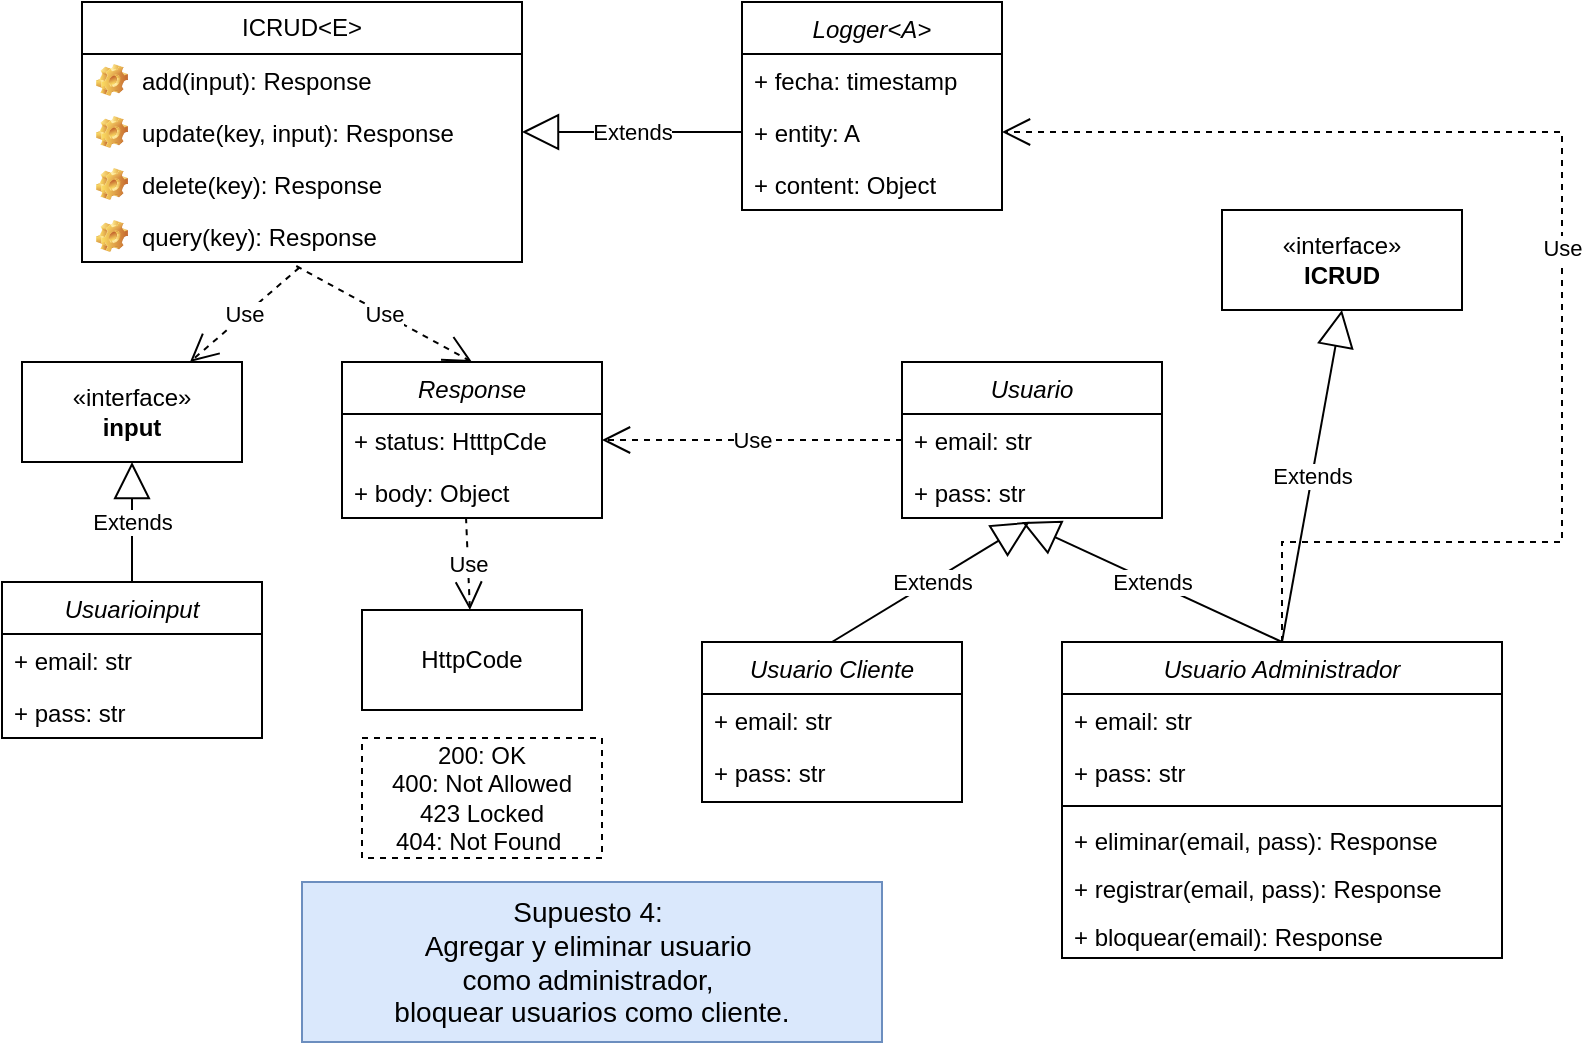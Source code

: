 <mxfile version="28.2.7">
  <diagram id="C5RBs43oDa-KdzZeNtuy" name="Page-1">
    <mxGraphModel dx="488" dy="550" grid="1" gridSize="10" guides="1" tooltips="1" connect="1" arrows="1" fold="1" page="1" pageScale="1" pageWidth="827" pageHeight="1169" math="0" shadow="0">
      <root>
        <mxCell id="WIyWlLk6GJQsqaUBKTNV-0" />
        <mxCell id="WIyWlLk6GJQsqaUBKTNV-1" parent="WIyWlLk6GJQsqaUBKTNV-0" />
        <mxCell id="S_FS7I3CNLD-lgZ6W5pM-0" value="Usuario Administrador" style="swimlane;fontStyle=2;align=center;verticalAlign=top;childLayout=stackLayout;horizontal=1;startSize=26;horizontalStack=0;resizeParent=1;resizeLast=0;collapsible=1;marginBottom=0;rounded=0;shadow=0;strokeWidth=1;" vertex="1" parent="WIyWlLk6GJQsqaUBKTNV-1">
          <mxGeometry x="820" y="450" width="220" height="158" as="geometry">
            <mxRectangle x="230" y="140" width="160" height="26" as="alternateBounds" />
          </mxGeometry>
        </mxCell>
        <mxCell id="S_FS7I3CNLD-lgZ6W5pM-1" value="+ email: str" style="text;strokeColor=none;fillColor=none;align=left;verticalAlign=top;spacingLeft=4;spacingRight=4;overflow=hidden;rotatable=0;points=[[0,0.5],[1,0.5]];portConstraint=eastwest;whiteSpace=wrap;html=1;" vertex="1" parent="S_FS7I3CNLD-lgZ6W5pM-0">
          <mxGeometry y="26" width="220" height="26" as="geometry" />
        </mxCell>
        <mxCell id="S_FS7I3CNLD-lgZ6W5pM-2" value="+ pass: str" style="text;strokeColor=none;fillColor=none;align=left;verticalAlign=top;spacingLeft=4;spacingRight=4;overflow=hidden;rotatable=0;points=[[0,0.5],[1,0.5]];portConstraint=eastwest;whiteSpace=wrap;html=1;" vertex="1" parent="S_FS7I3CNLD-lgZ6W5pM-0">
          <mxGeometry y="52" width="220" height="26" as="geometry" />
        </mxCell>
        <mxCell id="S_FS7I3CNLD-lgZ6W5pM-3" value="" style="line;html=1;strokeWidth=1;align=left;verticalAlign=middle;spacingTop=-1;spacingLeft=3;spacingRight=3;rotatable=0;labelPosition=right;points=[];portConstraint=eastwest;" vertex="1" parent="S_FS7I3CNLD-lgZ6W5pM-0">
          <mxGeometry y="78" width="220" height="8" as="geometry" />
        </mxCell>
        <mxCell id="S_FS7I3CNLD-lgZ6W5pM-4" value="+ eliminar(email, pass): Response" style="text;strokeColor=none;fillColor=none;align=left;verticalAlign=top;spacingLeft=4;spacingRight=4;overflow=hidden;rotatable=0;points=[[0,0.5],[1,0.5]];portConstraint=eastwest;whiteSpace=wrap;html=1;" vertex="1" parent="S_FS7I3CNLD-lgZ6W5pM-0">
          <mxGeometry y="86" width="220" height="24" as="geometry" />
        </mxCell>
        <mxCell id="S_FS7I3CNLD-lgZ6W5pM-34" value="+ registrar(email, pass): Response" style="text;strokeColor=none;fillColor=none;align=left;verticalAlign=top;spacingLeft=4;spacingRight=4;overflow=hidden;rotatable=0;points=[[0,0.5],[1,0.5]];portConstraint=eastwest;whiteSpace=wrap;html=1;" vertex="1" parent="S_FS7I3CNLD-lgZ6W5pM-0">
          <mxGeometry y="110" width="220" height="24" as="geometry" />
        </mxCell>
        <mxCell id="S_FS7I3CNLD-lgZ6W5pM-40" value="+ bloquear(email): Response" style="text;strokeColor=none;fillColor=none;align=left;verticalAlign=top;spacingLeft=4;spacingRight=4;overflow=hidden;rotatable=0;points=[[0,0.5],[1,0.5]];portConstraint=eastwest;whiteSpace=wrap;html=1;" vertex="1" parent="S_FS7I3CNLD-lgZ6W5pM-0">
          <mxGeometry y="134" width="220" height="24" as="geometry" />
        </mxCell>
        <mxCell id="S_FS7I3CNLD-lgZ6W5pM-7" value="ICRUD&amp;lt;E&amp;gt;" style="swimlane;fontStyle=0;childLayout=stackLayout;horizontal=1;startSize=26;fillColor=none;horizontalStack=0;resizeParent=1;resizeParentMax=0;resizeLast=0;collapsible=1;marginBottom=0;whiteSpace=wrap;html=1;" vertex="1" parent="WIyWlLk6GJQsqaUBKTNV-1">
          <mxGeometry x="330" y="130" width="220" height="130" as="geometry" />
        </mxCell>
        <mxCell id="S_FS7I3CNLD-lgZ6W5pM-8" value="add(input): Response" style="label;fontStyle=0;strokeColor=none;fillColor=none;align=left;verticalAlign=top;overflow=hidden;spacingLeft=28;spacingRight=4;rotatable=0;points=[[0,0.5],[1,0.5]];portConstraint=eastwest;imageWidth=16;imageHeight=16;whiteSpace=wrap;html=1;image=img/clipart/Gear_128x128.png" vertex="1" parent="S_FS7I3CNLD-lgZ6W5pM-7">
          <mxGeometry y="26" width="220" height="26" as="geometry" />
        </mxCell>
        <mxCell id="S_FS7I3CNLD-lgZ6W5pM-9" value="update(key, input): Response" style="label;fontStyle=0;strokeColor=none;fillColor=none;align=left;verticalAlign=top;overflow=hidden;spacingLeft=28;spacingRight=4;rotatable=0;points=[[0,0.5],[1,0.5]];portConstraint=eastwest;imageWidth=16;imageHeight=16;whiteSpace=wrap;html=1;image=img/clipart/Gear_128x128.png" vertex="1" parent="S_FS7I3CNLD-lgZ6W5pM-7">
          <mxGeometry y="52" width="220" height="26" as="geometry" />
        </mxCell>
        <mxCell id="S_FS7I3CNLD-lgZ6W5pM-10" value="delete(key): Response" style="label;fontStyle=0;strokeColor=none;fillColor=none;align=left;verticalAlign=top;overflow=hidden;spacingLeft=28;spacingRight=4;rotatable=0;points=[[0,0.5],[1,0.5]];portConstraint=eastwest;imageWidth=16;imageHeight=16;whiteSpace=wrap;html=1;image=img/clipart/Gear_128x128.png" vertex="1" parent="S_FS7I3CNLD-lgZ6W5pM-7">
          <mxGeometry y="78" width="220" height="26" as="geometry" />
        </mxCell>
        <mxCell id="S_FS7I3CNLD-lgZ6W5pM-11" value="query(key): Response" style="label;fontStyle=0;strokeColor=none;fillColor=none;align=left;verticalAlign=top;overflow=hidden;spacingLeft=28;spacingRight=4;rotatable=0;points=[[0,0.5],[1,0.5]];portConstraint=eastwest;imageWidth=16;imageHeight=16;whiteSpace=wrap;html=1;image=img/clipart/Gear_128x128.png" vertex="1" parent="S_FS7I3CNLD-lgZ6W5pM-7">
          <mxGeometry y="104" width="220" height="26" as="geometry" />
        </mxCell>
        <mxCell id="S_FS7I3CNLD-lgZ6W5pM-12" value="«interface»&lt;br&gt;&lt;b&gt;input&lt;/b&gt;" style="html=1;whiteSpace=wrap;" vertex="1" parent="WIyWlLk6GJQsqaUBKTNV-1">
          <mxGeometry x="300" y="310" width="110" height="50" as="geometry" />
        </mxCell>
        <mxCell id="S_FS7I3CNLD-lgZ6W5pM-13" value="Use" style="endArrow=open;endSize=12;dashed=1;html=1;rounded=0;exitX=0.494;exitY=1.108;exitDx=0;exitDy=0;exitPerimeter=0;" edge="1" parent="WIyWlLk6GJQsqaUBKTNV-1" source="S_FS7I3CNLD-lgZ6W5pM-11" target="S_FS7I3CNLD-lgZ6W5pM-12">
          <mxGeometry width="160" relative="1" as="geometry">
            <mxPoint x="480" y="360" as="sourcePoint" />
            <mxPoint x="400" y="350" as="targetPoint" />
          </mxGeometry>
        </mxCell>
        <mxCell id="S_FS7I3CNLD-lgZ6W5pM-14" value="Usuarioinput" style="swimlane;fontStyle=2;align=center;verticalAlign=top;childLayout=stackLayout;horizontal=1;startSize=26;horizontalStack=0;resizeParent=1;resizeLast=0;collapsible=1;marginBottom=0;rounded=0;shadow=0;strokeWidth=1;" vertex="1" parent="WIyWlLk6GJQsqaUBKTNV-1">
          <mxGeometry x="290" y="420" width="130" height="78" as="geometry">
            <mxRectangle x="230" y="140" width="160" height="26" as="alternateBounds" />
          </mxGeometry>
        </mxCell>
        <mxCell id="S_FS7I3CNLD-lgZ6W5pM-15" value="+ email: str" style="text;strokeColor=none;fillColor=none;align=left;verticalAlign=top;spacingLeft=4;spacingRight=4;overflow=hidden;rotatable=0;points=[[0,0.5],[1,0.5]];portConstraint=eastwest;whiteSpace=wrap;html=1;" vertex="1" parent="S_FS7I3CNLD-lgZ6W5pM-14">
          <mxGeometry y="26" width="130" height="26" as="geometry" />
        </mxCell>
        <mxCell id="S_FS7I3CNLD-lgZ6W5pM-16" value="+ pass: str" style="text;strokeColor=none;fillColor=none;align=left;verticalAlign=top;spacingLeft=4;spacingRight=4;overflow=hidden;rotatable=0;points=[[0,0.5],[1,0.5]];portConstraint=eastwest;whiteSpace=wrap;html=1;" vertex="1" parent="S_FS7I3CNLD-lgZ6W5pM-14">
          <mxGeometry y="52" width="130" height="26" as="geometry" />
        </mxCell>
        <mxCell id="S_FS7I3CNLD-lgZ6W5pM-17" value="Extends" style="endArrow=block;endSize=16;endFill=0;html=1;rounded=0;exitX=0.5;exitY=0;exitDx=0;exitDy=0;entryX=0.5;entryY=1;entryDx=0;entryDy=0;" edge="1" parent="WIyWlLk6GJQsqaUBKTNV-1" source="S_FS7I3CNLD-lgZ6W5pM-14" target="S_FS7I3CNLD-lgZ6W5pM-12">
          <mxGeometry width="160" relative="1" as="geometry">
            <mxPoint x="530" y="360" as="sourcePoint" />
            <mxPoint x="690" y="360" as="targetPoint" />
          </mxGeometry>
        </mxCell>
        <mxCell id="S_FS7I3CNLD-lgZ6W5pM-18" value="Response" style="swimlane;fontStyle=2;align=center;verticalAlign=top;childLayout=stackLayout;horizontal=1;startSize=26;horizontalStack=0;resizeParent=1;resizeLast=0;collapsible=1;marginBottom=0;rounded=0;shadow=0;strokeWidth=1;" vertex="1" parent="WIyWlLk6GJQsqaUBKTNV-1">
          <mxGeometry x="460" y="310" width="130" height="78" as="geometry">
            <mxRectangle x="230" y="140" width="160" height="26" as="alternateBounds" />
          </mxGeometry>
        </mxCell>
        <mxCell id="S_FS7I3CNLD-lgZ6W5pM-19" value="+ status: HtttpCde" style="text;strokeColor=none;fillColor=none;align=left;verticalAlign=top;spacingLeft=4;spacingRight=4;overflow=hidden;rotatable=0;points=[[0,0.5],[1,0.5]];portConstraint=eastwest;whiteSpace=wrap;html=1;" vertex="1" parent="S_FS7I3CNLD-lgZ6W5pM-18">
          <mxGeometry y="26" width="130" height="26" as="geometry" />
        </mxCell>
        <mxCell id="S_FS7I3CNLD-lgZ6W5pM-20" value="+ body: Object" style="text;strokeColor=none;fillColor=none;align=left;verticalAlign=top;spacingLeft=4;spacingRight=4;overflow=hidden;rotatable=0;points=[[0,0.5],[1,0.5]];portConstraint=eastwest;whiteSpace=wrap;html=1;" vertex="1" parent="S_FS7I3CNLD-lgZ6W5pM-18">
          <mxGeometry y="52" width="130" height="26" as="geometry" />
        </mxCell>
        <mxCell id="S_FS7I3CNLD-lgZ6W5pM-21" value="Use" style="endArrow=open;endSize=12;dashed=1;html=1;rounded=0;entryX=0.5;entryY=0;entryDx=0;entryDy=0;exitX=0.487;exitY=1.077;exitDx=0;exitDy=0;exitPerimeter=0;" edge="1" parent="WIyWlLk6GJQsqaUBKTNV-1" source="S_FS7I3CNLD-lgZ6W5pM-11" target="S_FS7I3CNLD-lgZ6W5pM-18">
          <mxGeometry width="160" relative="1" as="geometry">
            <mxPoint x="440" y="270" as="sourcePoint" />
            <mxPoint x="420" y="317" as="targetPoint" />
          </mxGeometry>
        </mxCell>
        <mxCell id="S_FS7I3CNLD-lgZ6W5pM-22" value="HttpCode" style="html=1;whiteSpace=wrap;" vertex="1" parent="WIyWlLk6GJQsqaUBKTNV-1">
          <mxGeometry x="470" y="434" width="110" height="50" as="geometry" />
        </mxCell>
        <mxCell id="S_FS7I3CNLD-lgZ6W5pM-23" value="Use" style="endArrow=open;endSize=12;dashed=1;html=1;rounded=0;exitX=0.477;exitY=0.985;exitDx=0;exitDy=0;exitPerimeter=0;" edge="1" parent="WIyWlLk6GJQsqaUBKTNV-1" source="S_FS7I3CNLD-lgZ6W5pM-20" target="S_FS7I3CNLD-lgZ6W5pM-22">
          <mxGeometry width="160" relative="1" as="geometry">
            <mxPoint x="755" y="390" as="sourcePoint" />
            <mxPoint x="700" y="437" as="targetPoint" />
          </mxGeometry>
        </mxCell>
        <mxCell id="S_FS7I3CNLD-lgZ6W5pM-24" value="«interface»&lt;br&gt;&lt;b&gt;ICRUD&lt;/b&gt;" style="html=1;whiteSpace=wrap;" vertex="1" parent="WIyWlLk6GJQsqaUBKTNV-1">
          <mxGeometry x="900" y="234" width="120" height="50" as="geometry" />
        </mxCell>
        <mxCell id="S_FS7I3CNLD-lgZ6W5pM-27" value="Logger&lt;A&gt;" style="swimlane;fontStyle=2;align=center;verticalAlign=top;childLayout=stackLayout;horizontal=1;startSize=26;horizontalStack=0;resizeParent=1;resizeLast=0;collapsible=1;marginBottom=0;rounded=0;shadow=0;strokeWidth=1;" vertex="1" parent="WIyWlLk6GJQsqaUBKTNV-1">
          <mxGeometry x="660" y="130" width="130" height="104" as="geometry">
            <mxRectangle x="230" y="140" width="160" height="26" as="alternateBounds" />
          </mxGeometry>
        </mxCell>
        <mxCell id="S_FS7I3CNLD-lgZ6W5pM-28" value="+ fecha: timestamp" style="text;strokeColor=none;fillColor=none;align=left;verticalAlign=top;spacingLeft=4;spacingRight=4;overflow=hidden;rotatable=0;points=[[0,0.5],[1,0.5]];portConstraint=eastwest;whiteSpace=wrap;html=1;" vertex="1" parent="S_FS7I3CNLD-lgZ6W5pM-27">
          <mxGeometry y="26" width="130" height="26" as="geometry" />
        </mxCell>
        <mxCell id="S_FS7I3CNLD-lgZ6W5pM-29" value="+ entity: A" style="text;strokeColor=none;fillColor=none;align=left;verticalAlign=top;spacingLeft=4;spacingRight=4;overflow=hidden;rotatable=0;points=[[0,0.5],[1,0.5]];portConstraint=eastwest;whiteSpace=wrap;html=1;" vertex="1" parent="S_FS7I3CNLD-lgZ6W5pM-27">
          <mxGeometry y="52" width="130" height="26" as="geometry" />
        </mxCell>
        <mxCell id="S_FS7I3CNLD-lgZ6W5pM-30" value="+ content: Object" style="text;strokeColor=none;fillColor=none;align=left;verticalAlign=top;spacingLeft=4;spacingRight=4;overflow=hidden;rotatable=0;points=[[0,0.5],[1,0.5]];portConstraint=eastwest;whiteSpace=wrap;html=1;" vertex="1" parent="S_FS7I3CNLD-lgZ6W5pM-27">
          <mxGeometry y="78" width="130" height="26" as="geometry" />
        </mxCell>
        <mxCell id="S_FS7I3CNLD-lgZ6W5pM-31" value="Extends" style="endArrow=block;endSize=16;endFill=0;html=1;rounded=0;exitX=0;exitY=0.5;exitDx=0;exitDy=0;entryX=1;entryY=0.5;entryDx=0;entryDy=0;" edge="1" parent="WIyWlLk6GJQsqaUBKTNV-1" source="S_FS7I3CNLD-lgZ6W5pM-29" target="S_FS7I3CNLD-lgZ6W5pM-9">
          <mxGeometry width="160" relative="1" as="geometry">
            <mxPoint x="610" y="374" as="sourcePoint" />
            <mxPoint x="685" y="260" as="targetPoint" />
          </mxGeometry>
        </mxCell>
        <mxCell id="S_FS7I3CNLD-lgZ6W5pM-32" value="&lt;font style=&quot;font-size: 14px;&quot;&gt;Supuesto 4:&amp;nbsp;&lt;/font&gt;&lt;div&gt;&lt;font style=&quot;font-size: 14px;&quot;&gt;Agregar y eliminar usuario&amp;nbsp;&lt;/font&gt;&lt;/div&gt;&lt;div&gt;&lt;font style=&quot;font-size: 14px;&quot;&gt;como&lt;/font&gt; &lt;font style=&quot;font-size: 14px;&quot;&gt;administrador,&amp;nbsp;&lt;/font&gt;&lt;div&gt;&lt;font style=&quot;font-size: 14px;&quot;&gt;bloquear usuarios como cliente.&lt;/font&gt;&lt;/div&gt;&lt;/div&gt;" style="html=1;whiteSpace=wrap;fillColor=#dae8fc;strokeColor=#6c8ebf;" vertex="1" parent="WIyWlLk6GJQsqaUBKTNV-1">
          <mxGeometry x="440" y="570" width="290" height="80" as="geometry" />
        </mxCell>
        <mxCell id="S_FS7I3CNLD-lgZ6W5pM-33" value="200: OK&lt;div&gt;400: Not Allowed&lt;/div&gt;&lt;div&gt;423 Locked&lt;br&gt;&lt;div&gt;404: Not Found&amp;nbsp;&lt;/div&gt;&lt;/div&gt;" style="html=1;whiteSpace=wrap;dashed=1;" vertex="1" parent="WIyWlLk6GJQsqaUBKTNV-1">
          <mxGeometry x="470" y="498" width="120" height="60" as="geometry" />
        </mxCell>
        <mxCell id="S_FS7I3CNLD-lgZ6W5pM-35" value="Usuario Cliente" style="swimlane;fontStyle=2;align=center;verticalAlign=top;childLayout=stackLayout;horizontal=1;startSize=26;horizontalStack=0;resizeParent=1;resizeLast=0;collapsible=1;marginBottom=0;rounded=0;shadow=0;strokeWidth=1;" vertex="1" parent="WIyWlLk6GJQsqaUBKTNV-1">
          <mxGeometry x="640" y="450" width="130" height="80" as="geometry">
            <mxRectangle x="230" y="140" width="160" height="26" as="alternateBounds" />
          </mxGeometry>
        </mxCell>
        <mxCell id="S_FS7I3CNLD-lgZ6W5pM-36" value="+ email: str" style="text;strokeColor=none;fillColor=none;align=left;verticalAlign=top;spacingLeft=4;spacingRight=4;overflow=hidden;rotatable=0;points=[[0,0.5],[1,0.5]];portConstraint=eastwest;whiteSpace=wrap;html=1;" vertex="1" parent="S_FS7I3CNLD-lgZ6W5pM-35">
          <mxGeometry y="26" width="130" height="26" as="geometry" />
        </mxCell>
        <mxCell id="S_FS7I3CNLD-lgZ6W5pM-37" value="+ pass: str" style="text;strokeColor=none;fillColor=none;align=left;verticalAlign=top;spacingLeft=4;spacingRight=4;overflow=hidden;rotatable=0;points=[[0,0.5],[1,0.5]];portConstraint=eastwest;whiteSpace=wrap;html=1;" vertex="1" parent="S_FS7I3CNLD-lgZ6W5pM-35">
          <mxGeometry y="52" width="130" height="26" as="geometry" />
        </mxCell>
        <mxCell id="S_FS7I3CNLD-lgZ6W5pM-43" value="Usuario" style="swimlane;fontStyle=2;align=center;verticalAlign=top;childLayout=stackLayout;horizontal=1;startSize=26;horizontalStack=0;resizeParent=1;resizeLast=0;collapsible=1;marginBottom=0;rounded=0;shadow=0;strokeWidth=1;" vertex="1" parent="WIyWlLk6GJQsqaUBKTNV-1">
          <mxGeometry x="740" y="310" width="130" height="78" as="geometry">
            <mxRectangle x="230" y="140" width="160" height="26" as="alternateBounds" />
          </mxGeometry>
        </mxCell>
        <mxCell id="S_FS7I3CNLD-lgZ6W5pM-44" value="+ email: str" style="text;strokeColor=none;fillColor=none;align=left;verticalAlign=top;spacingLeft=4;spacingRight=4;overflow=hidden;rotatable=0;points=[[0,0.5],[1,0.5]];portConstraint=eastwest;whiteSpace=wrap;html=1;" vertex="1" parent="S_FS7I3CNLD-lgZ6W5pM-43">
          <mxGeometry y="26" width="130" height="26" as="geometry" />
        </mxCell>
        <mxCell id="S_FS7I3CNLD-lgZ6W5pM-45" value="+ pass: str" style="text;strokeColor=none;fillColor=none;align=left;verticalAlign=top;spacingLeft=4;spacingRight=4;overflow=hidden;rotatable=0;points=[[0,0.5],[1,0.5]];portConstraint=eastwest;whiteSpace=wrap;html=1;" vertex="1" parent="S_FS7I3CNLD-lgZ6W5pM-43">
          <mxGeometry y="52" width="130" height="26" as="geometry" />
        </mxCell>
        <mxCell id="S_FS7I3CNLD-lgZ6W5pM-46" value="Use" style="endArrow=open;endSize=12;dashed=1;html=1;rounded=0;entryX=1;entryY=0.5;entryDx=0;entryDy=0;exitX=0;exitY=0.5;exitDx=0;exitDy=0;" edge="1" parent="WIyWlLk6GJQsqaUBKTNV-1" source="S_FS7I3CNLD-lgZ6W5pM-44" target="S_FS7I3CNLD-lgZ6W5pM-19">
          <mxGeometry width="160" relative="1" as="geometry">
            <mxPoint x="740" y="445" as="sourcePoint" />
            <mxPoint x="872" y="370" as="targetPoint" />
          </mxGeometry>
        </mxCell>
        <mxCell id="S_FS7I3CNLD-lgZ6W5pM-47" value="Extends" style="endArrow=block;endSize=16;endFill=0;html=1;rounded=0;exitX=0.5;exitY=0;exitDx=0;exitDy=0;entryX=0.491;entryY=1.071;entryDx=0;entryDy=0;entryPerimeter=0;" edge="1" parent="WIyWlLk6GJQsqaUBKTNV-1" source="S_FS7I3CNLD-lgZ6W5pM-35" target="S_FS7I3CNLD-lgZ6W5pM-45">
          <mxGeometry width="160" relative="1" as="geometry">
            <mxPoint x="780" y="590" as="sourcePoint" />
            <mxPoint x="900" y="780" as="targetPoint" />
          </mxGeometry>
        </mxCell>
        <mxCell id="S_FS7I3CNLD-lgZ6W5pM-48" value="Extends" style="endArrow=block;endSize=16;endFill=0;html=1;rounded=0;exitX=0.5;exitY=0;exitDx=0;exitDy=0;" edge="1" parent="WIyWlLk6GJQsqaUBKTNV-1" source="S_FS7I3CNLD-lgZ6W5pM-0">
          <mxGeometry width="160" relative="1" as="geometry">
            <mxPoint x="1040" y="670" as="sourcePoint" />
            <mxPoint x="800" y="390" as="targetPoint" />
          </mxGeometry>
        </mxCell>
        <mxCell id="S_FS7I3CNLD-lgZ6W5pM-49" value="Extends" style="endArrow=block;endSize=16;endFill=0;html=1;rounded=0;exitX=0.5;exitY=0;exitDx=0;exitDy=0;entryX=0.5;entryY=1;entryDx=0;entryDy=0;" edge="1" parent="WIyWlLk6GJQsqaUBKTNV-1" source="S_FS7I3CNLD-lgZ6W5pM-0" target="S_FS7I3CNLD-lgZ6W5pM-24">
          <mxGeometry width="160" relative="1" as="geometry">
            <mxPoint x="1060" y="460" as="sourcePoint" />
            <mxPoint x="970" y="400" as="targetPoint" />
          </mxGeometry>
        </mxCell>
        <mxCell id="S_FS7I3CNLD-lgZ6W5pM-50" value="Use" style="endArrow=open;endSize=12;dashed=1;html=1;rounded=0;entryX=1;entryY=0.5;entryDx=0;entryDy=0;exitX=0.5;exitY=0;exitDx=0;exitDy=0;" edge="1" parent="WIyWlLk6GJQsqaUBKTNV-1" source="S_FS7I3CNLD-lgZ6W5pM-0" target="S_FS7I3CNLD-lgZ6W5pM-29">
          <mxGeometry width="160" relative="1" as="geometry">
            <mxPoint x="930" y="450" as="sourcePoint" />
            <mxPoint x="1080" y="170" as="targetPoint" />
            <Array as="points">
              <mxPoint x="930" y="400" />
              <mxPoint x="970" y="400" />
              <mxPoint x="1070" y="400" />
              <mxPoint x="1070" y="320" />
              <mxPoint x="1070" y="195" />
            </Array>
          </mxGeometry>
        </mxCell>
      </root>
    </mxGraphModel>
  </diagram>
</mxfile>
